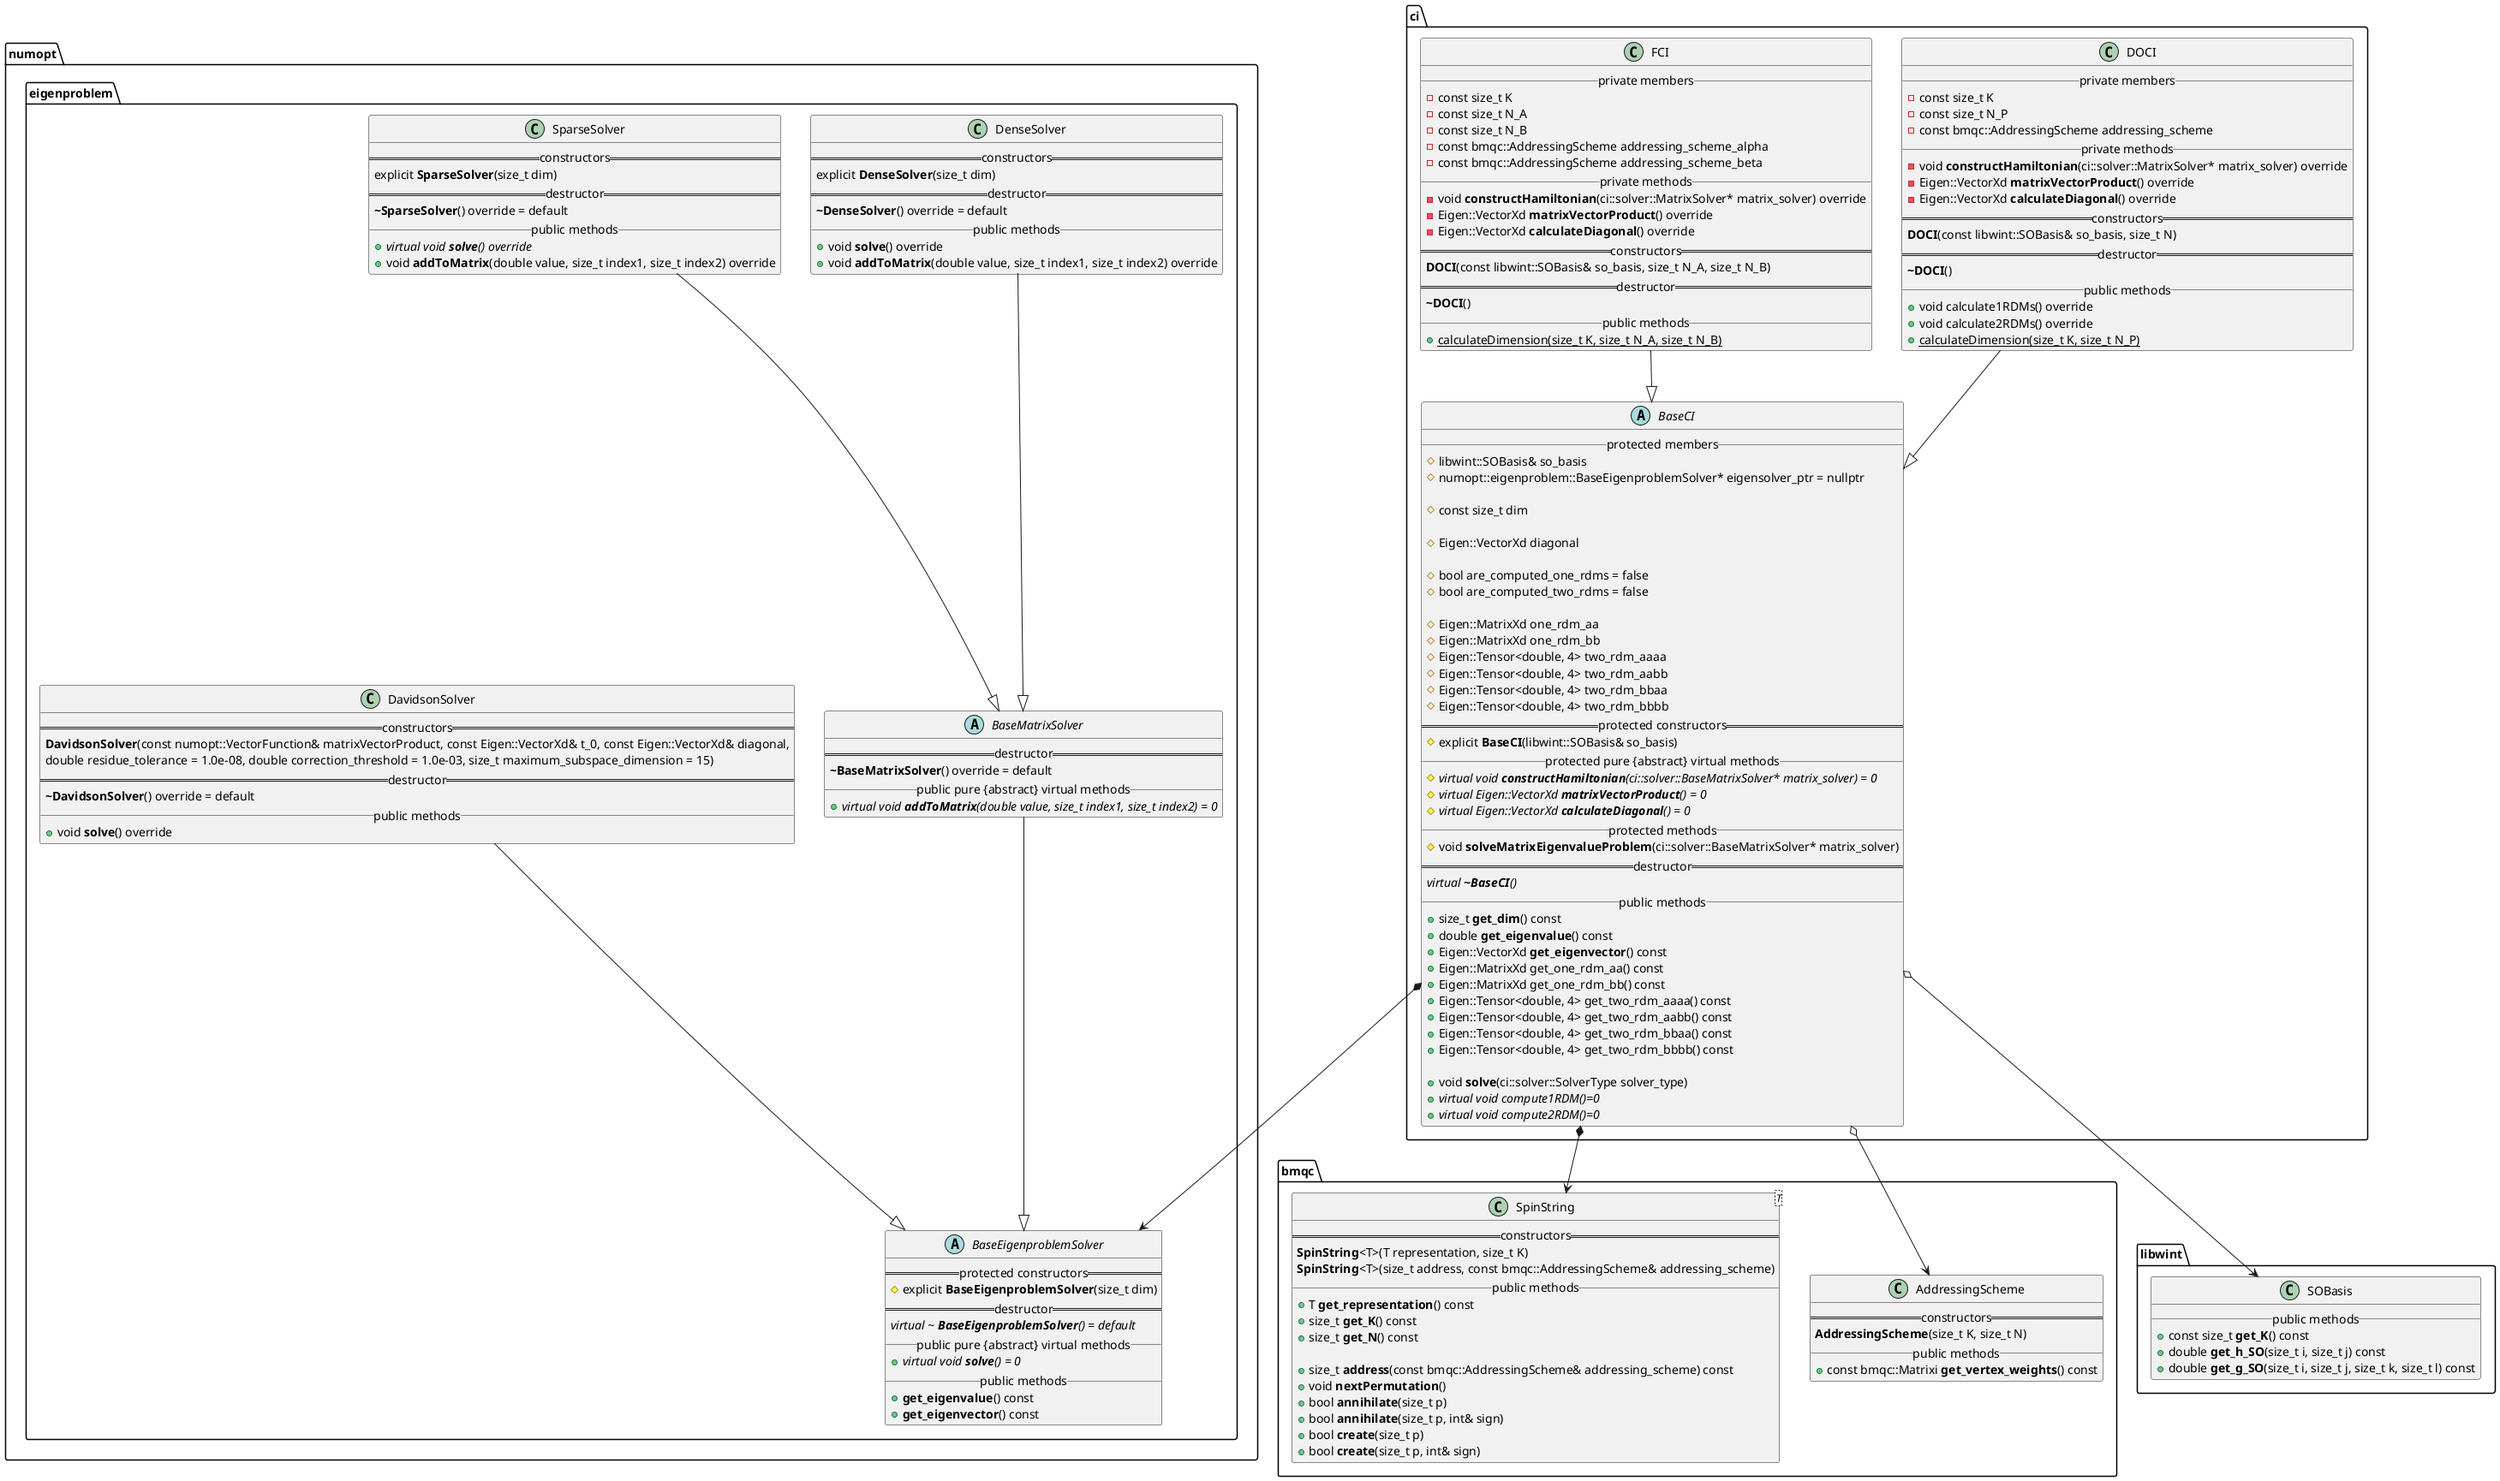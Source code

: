 @startuml


namespace numopt {


namespace eigenproblem {


        abstract class BaseEigenproblemSolver {
            == protected constructors ==
                # explicit **BaseEigenproblemSolver**(size_t dim)
            == destructor ==
                {abstract} virtual ~ **BaseEigenproblemSolver**() = default
            __ public pure {abstract} virtual methods __
                + {abstract} virtual void **solve**() = 0
            __ public methods __
                + **get_eigenvalue**() const
                + **get_eigenvector**() const
        }

        BaseMatrixSolver --|> BaseEigenproblemSolver
        abstract class BaseMatrixSolver {
            == destructor ==
                **~BaseMatrixSolver**() override = default
            __ public pure {abstract} virtual methods __
                + {abstract} virtual void **addToMatrix**(double value, size_t index1, size_t index2) = 0
        }


        DenseSolver --|> BaseMatrixSolver
        class DenseSolver {
            == constructors ==
                explicit **DenseSolver**(size_t dim)
            == destructor ==
                 **~DenseSolver**() override = default
            __ public methods __
                + void **solve**() override
                + void **addToMatrix**(double value, size_t index1, size_t index2) override
        }


        SparseSolver --|> BaseMatrixSolver
        class SparseSolver {
            == constructors ==
                explicit **SparseSolver**(size_t dim)
            == destructor ==
                 **~SparseSolver**() override = default
            __ public methods __
                + {abstract} virtual void **solve**() override
                + void **addToMatrix**(double value, size_t index1, size_t index2) override
        }


        DavidsonSolver --|> BaseEigenproblemSolver
        class DavidsonSolver {
            == constructors ==
                **DavidsonSolver**(const numopt::VectorFunction& matrixVectorProduct, const Eigen::VectorXd& t_0, const Eigen::VectorXd& diagonal,
                                   double residue_tolerance = 1.0e-08, double correction_threshold = 1.0e-03, size_t maximum_subspace_dimension = 15)
            == destructor ==
                 **~DavidsonSolver**() override = default
            __ public methods __
                + void **solve**() override
        }


    }


}



namespace bmqc {

    class AddressingScheme {
        == constructors ==
            **AddressingScheme**(size_t K, size_t N)
        __ public methods __
            + const bmqc::Matrixi **get_vertex_weights**() const
    }

    class SpinString<T> {
        == constructors ==
            **SpinString**<T>(T representation, size_t K)
            **SpinString**<T>(size_t address, const bmqc::AddressingScheme& addressing_scheme)
        __ public methods __
            + T **get_representation**() const
            + size_t **get_K**() const
            + size_t **get_N**() const

            + size_t **address**(const bmqc::AddressingScheme& addressing_scheme) const
            + void **nextPermutation**()
            + bool **annihilate**(size_t p)
            + bool **annihilate**(size_t p, int& sign)
            + bool **create**(size_t p)
            + bool **create**(size_t p, int& sign)
    }


}



namespace libwint {

    class SOBasis {
        __ public methods __
            + const size_t **get_K**() const
            + double **get_h_SO**(size_t i, size_t j) const
            + double **get_g_SO**(size_t i, size_t j, size_t k, size_t l) const
    }


}



namespace ci {


    abstract class BaseCI {
        __ protected members __
            # libwint::SOBasis& so_basis
            # numopt::eigenproblem::BaseEigenproblemSolver* eigensolver_ptr = nullptr

            # const size_t dim

            # Eigen::VectorXd diagonal

            #bool are_computed_one_rdms = false
            #bool are_computed_two_rdms = false

            #Eigen::MatrixXd one_rdm_aa
            #Eigen::MatrixXd one_rdm_bb
            #Eigen::Tensor<double, 4> two_rdm_aaaa
            #Eigen::Tensor<double, 4> two_rdm_aabb
            #Eigen::Tensor<double, 4> two_rdm_bbaa
            #Eigen::Tensor<double, 4> two_rdm_bbbb
        == protected constructors ==
            # explicit **BaseCI**(libwint::SOBasis& so_basis)
        __ protected pure {abstract} virtual methods __
            # {abstract} virtual void **constructHamiltonian**(ci::solver::BaseMatrixSolver* matrix_solver) = 0
            # {abstract} virtual Eigen::VectorXd **matrixVectorProduct**() = 0
            # {abstract} virtual Eigen::VectorXd **calculateDiagonal**() = 0
        __ protected methods __
            # void **solveMatrixEigenvalueProblem**(ci::solver::BaseMatrixSolver* matrix_solver)
        == destructor ==
            {abstract} virtual **~BaseCI**()
        __ public methods __
            + size_t **get_dim**() const
            + double **get_eigenvalue**() const
            + Eigen::VectorXd **get_eigenvector**() const
            + Eigen::MatrixXd get_one_rdm_aa() const
            + Eigen::MatrixXd get_one_rdm_bb() const
            + Eigen::Tensor<double, 4> get_two_rdm_aaaa() const
            + Eigen::Tensor<double, 4> get_two_rdm_aabb() const
            + Eigen::Tensor<double, 4> get_two_rdm_bbaa() const
            + Eigen::Tensor<double, 4> get_two_rdm_bbbb() const

            + void **solve**(ci::solver::SolverType solver_type)
            + {abstract} virtual void compute1RDM()=0
            + {abstract} virtual void compute2RDM()=0
    }
    ci.BaseCI *--> numopt.eigenproblem.BaseEigenproblemSolver
    ci.BaseCI *--> bmqc.SpinString
    ci.BaseCI o--> bmqc.AddressingScheme
    ci.BaseCI o--> libwint.SOBasis


    ci.DOCI --|> ci.BaseCI
    class DOCI {
        __ private members __
            - const size_t K
            - const size_t N_P
            - const bmqc::AddressingScheme addressing_scheme
        __ private methods __
            - void **constructHamiltonian**(ci::solver::MatrixSolver* matrix_solver) override
            - Eigen::VectorXd **matrixVectorProduct**() override
            - Eigen::VectorXd **calculateDiagonal**() override
        == constructors ==
            **DOCI**(const libwint::SOBasis& so_basis, size_t N)
        == destructor ==
            **~DOCI**()
        __ public methods __
            + void calculate1RDMs() override
            + void calculate2RDMs() override
            + {static} calculateDimension(size_t K, size_t N_P)
    }

    ci.FCI --|> ci.BaseCI
    class FCI {
        __ private members __
            - const size_t K
            - const size_t N_A
            - const size_t N_B
            - const bmqc::AddressingScheme addressing_scheme_alpha
            - const bmqc::AddressingScheme addressing_scheme_beta
        __ private methods __
            - void **constructHamiltonian**(ci::solver::MatrixSolver* matrix_solver) override
            - Eigen::VectorXd **matrixVectorProduct**() override
            - Eigen::VectorXd **calculateDiagonal**() override
        == constructors ==
            **DOCI**(const libwint::SOBasis& so_basis, size_t N_A, size_t N_B)
        == destructor ==
            **~DOCI**()
        __ public methods __
            + {static} calculateDimension(size_t K, size_t N_A, size_t N_B)
    }



}



@enduml
